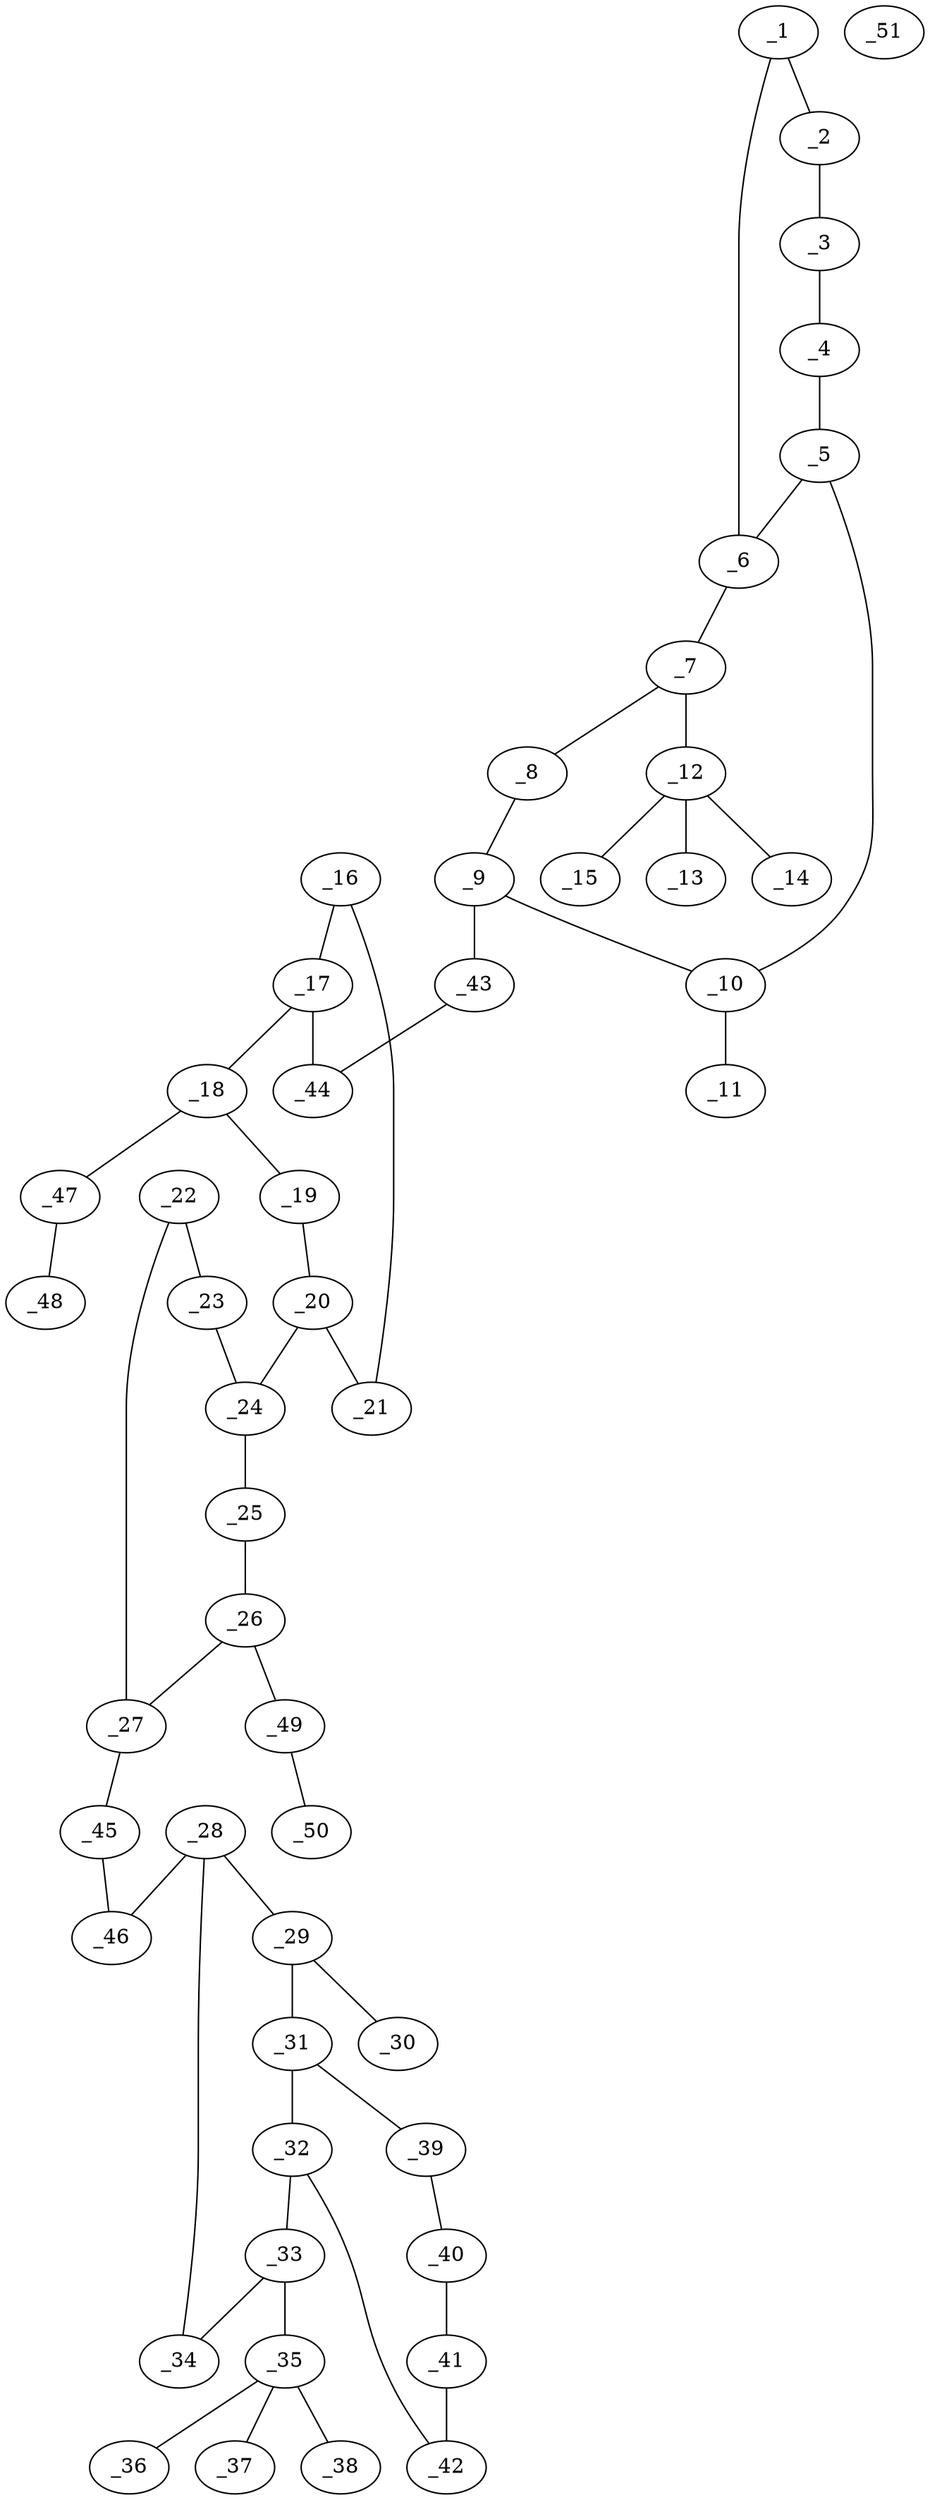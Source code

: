 graph molid638361 {
	_1	 [charge=0,
		chem=1,
		symbol="C  ",
		x="17.5884",
		y="-3.25"];
	_2	 [charge=0,
		chem=1,
		symbol="C  ",
		x="18.4545",
		y="-2.75"];
	_1 -- _2	 [valence=1];
	_6	 [charge=0,
		chem=1,
		symbol="C  ",
		x="16.7224",
		y="-2.75"];
	_1 -- _6	 [valence=2];
	_3	 [charge=0,
		chem=1,
		symbol="C  ",
		x="18.4545",
		y="-1.75"];
	_2 -- _3	 [valence=2];
	_4	 [charge=0,
		chem=1,
		symbol="C  ",
		x="17.5884",
		y="-1.25"];
	_3 -- _4	 [valence=1];
	_5	 [charge=0,
		chem=1,
		symbol="C  ",
		x="16.7224",
		y="-1.75"];
	_4 -- _5	 [valence=2];
	_5 -- _6	 [valence=1];
	_10	 [charge=0,
		chem=1,
		symbol="C  ",
		x="15.8564",
		y="-1.25"];
	_5 -- _10	 [valence=1];
	_7	 [charge=0,
		chem=1,
		symbol="C  ",
		x="15.8564",
		y="-3.25"];
	_6 -- _7	 [valence=1];
	_8	 [charge=0,
		chem=1,
		symbol="C  ",
		x="14.9904",
		y="-2.75"];
	_7 -- _8	 [valence=2];
	_12	 [charge=0,
		chem=5,
		symbol="S  ",
		x="15.8564",
		y="-4.25"];
	_7 -- _12	 [valence=1];
	_9	 [charge=0,
		chem=1,
		symbol="C  ",
		x="14.9904",
		y="-1.75"];
	_8 -- _9	 [valence=1];
	_9 -- _10	 [valence=2];
	_43	 [charge=0,
		chem=4,
		symbol="N  ",
		x="14.1243",
		y="-1.25"];
	_9 -- _43	 [valence=1];
	_11	 [charge=0,
		chem=4,
		symbol="N  ",
		x="15.8564",
		y="-0.25"];
	_10 -- _11	 [valence=1];
	_13	 [charge=0,
		chem=2,
		symbol="O  ",
		x="15.8564",
		y="-5.25"];
	_12 -- _13	 [valence=2];
	_14	 [charge=0,
		chem=2,
		symbol="O  ",
		x="16.8564",
		y="-4.25"];
	_12 -- _14	 [valence=2];
	_15	 [charge=0,
		chem=2,
		symbol="O  ",
		x="14.8564",
		y="-4.25"];
	_12 -- _15	 [valence=1];
	_16	 [charge=0,
		chem=1,
		symbol="C  ",
		x="12.3923",
		y="-0.25"];
	_17	 [charge=0,
		chem=1,
		symbol="C  ",
		x="12.3923",
		y="-1.25"];
	_16 -- _17	 [valence=2];
	_21	 [charge=0,
		chem=1,
		symbol="C  ",
		x="11.5263",
		y="0.25"];
	_16 -- _21	 [valence=1];
	_18	 [charge=0,
		chem=1,
		symbol="C  ",
		x="11.5263",
		y="-1.75"];
	_17 -- _18	 [valence=1];
	_44	 [charge=0,
		chem=4,
		symbol="N  ",
		x="13.2583",
		y="-1.75"];
	_17 -- _44	 [valence=1];
	_19	 [charge=0,
		chem=1,
		symbol="C  ",
		x="10.6602",
		y="-1.25"];
	_18 -- _19	 [valence=2];
	_47	 [charge=0,
		chem=2,
		symbol="O  ",
		x="11.5263",
		y="-2.75"];
	_18 -- _47	 [valence=1];
	_20	 [charge=0,
		chem=1,
		symbol="C  ",
		x="10.6602",
		y="-0.25"];
	_19 -- _20	 [valence=1];
	_20 -- _21	 [valence=2];
	_24	 [charge=0,
		chem=1,
		symbol="C  ",
		x="9.7942",
		y="0.25"];
	_20 -- _24	 [valence=1];
	_22	 [charge=0,
		chem=1,
		symbol="C  ",
		x="8.0622",
		y="0.25"];
	_23	 [charge=0,
		chem=1,
		symbol="C  ",
		x="8.9282",
		y="-0.25"];
	_22 -- _23	 [valence=2];
	_27	 [charge=0,
		chem=1,
		symbol="C  ",
		x="8.0622",
		y="1.25"];
	_22 -- _27	 [valence=1];
	_23 -- _24	 [valence=1];
	_25	 [charge=0,
		chem=1,
		symbol="C  ",
		x="9.7942",
		y="1.25"];
	_24 -- _25	 [valence=2];
	_26	 [charge=0,
		chem=1,
		symbol="C  ",
		x="8.9282",
		y="1.75"];
	_25 -- _26	 [valence=1];
	_26 -- _27	 [valence=2];
	_49	 [charge=0,
		chem=2,
		symbol="O  ",
		x="8.9282",
		y="2.75"];
	_26 -- _49	 [valence=1];
	_45	 [charge=0,
		chem=4,
		symbol="N  ",
		x="7.1962",
		y="1.75"];
	_27 -- _45	 [valence=1];
	_28	 [charge=0,
		chem=1,
		symbol="C  ",
		x="5.4641",
		y="1.75"];
	_29	 [charge=0,
		chem=1,
		symbol="C  ",
		x="4.5981",
		y="1.25"];
	_28 -- _29	 [valence=1];
	_34	 [charge=0,
		chem=1,
		symbol="C  ",
		x="5.4641",
		y="2.75"];
	_28 -- _34	 [valence=2];
	_46	 [charge=0,
		chem=4,
		symbol="N  ",
		x="6.3301",
		y="1.25"];
	_28 -- _46	 [valence=1];
	_30	 [charge=0,
		chem=4,
		symbol="N  ",
		x="4.5981",
		y="0.25"];
	_29 -- _30	 [valence=1];
	_31	 [charge=0,
		chem=1,
		symbol="C  ",
		x="3.7321",
		y="1.75"];
	_29 -- _31	 [valence=2];
	_32	 [charge=0,
		chem=1,
		symbol="C  ",
		x="3.7321",
		y="2.75"];
	_31 -- _32	 [valence=1];
	_39	 [charge=0,
		chem=1,
		symbol="C  ",
		x="2.866",
		y="1.25"];
	_31 -- _39	 [valence=1];
	_33	 [charge=0,
		chem=1,
		symbol="C  ",
		x="4.5981",
		y="3.25"];
	_32 -- _33	 [valence=2];
	_42	 [charge=0,
		chem=1,
		symbol="C  ",
		x="2.866",
		y="3.25"];
	_32 -- _42	 [valence=1];
	_33 -- _34	 [valence=1];
	_35	 [charge=0,
		chem=5,
		symbol="S  ",
		x="4.5981",
		y="4.25"];
	_33 -- _35	 [valence=1];
	_36	 [charge=0,
		chem=2,
		symbol="O  ",
		x="4.5981",
		y="5.25"];
	_35 -- _36	 [valence=2];
	_37	 [charge=0,
		chem=2,
		symbol="O  ",
		x="3.5981",
		y="4.25"];
	_35 -- _37	 [valence=2];
	_38	 [charge=0,
		chem=2,
		symbol="O  ",
		x="5.5981",
		y="4.25"];
	_35 -- _38	 [valence=1];
	_40	 [charge=0,
		chem=1,
		symbol="C  ",
		x=2,
		y="1.75"];
	_39 -- _40	 [valence=2];
	_41	 [charge=0,
		chem=1,
		symbol="C  ",
		x=2,
		y="2.75"];
	_40 -- _41	 [valence=1];
	_41 -- _42	 [valence=2];
	_43 -- _44	 [valence=2];
	_45 -- _46	 [valence=2];
	_48	 [charge=0,
		chem=1,
		symbol="C  ",
		x="10.6602",
		y="-3.25"];
	_47 -- _48	 [valence=1];
	_50	 [charge=0,
		chem=1,
		symbol="C  ",
		x="9.7942",
		y="3.25"];
	_49 -- _50	 [valence=1];
	_51	 [charge=0,
		chem=29,
		symbol="Na ",
		x="20.4545",
		y=0];
}
